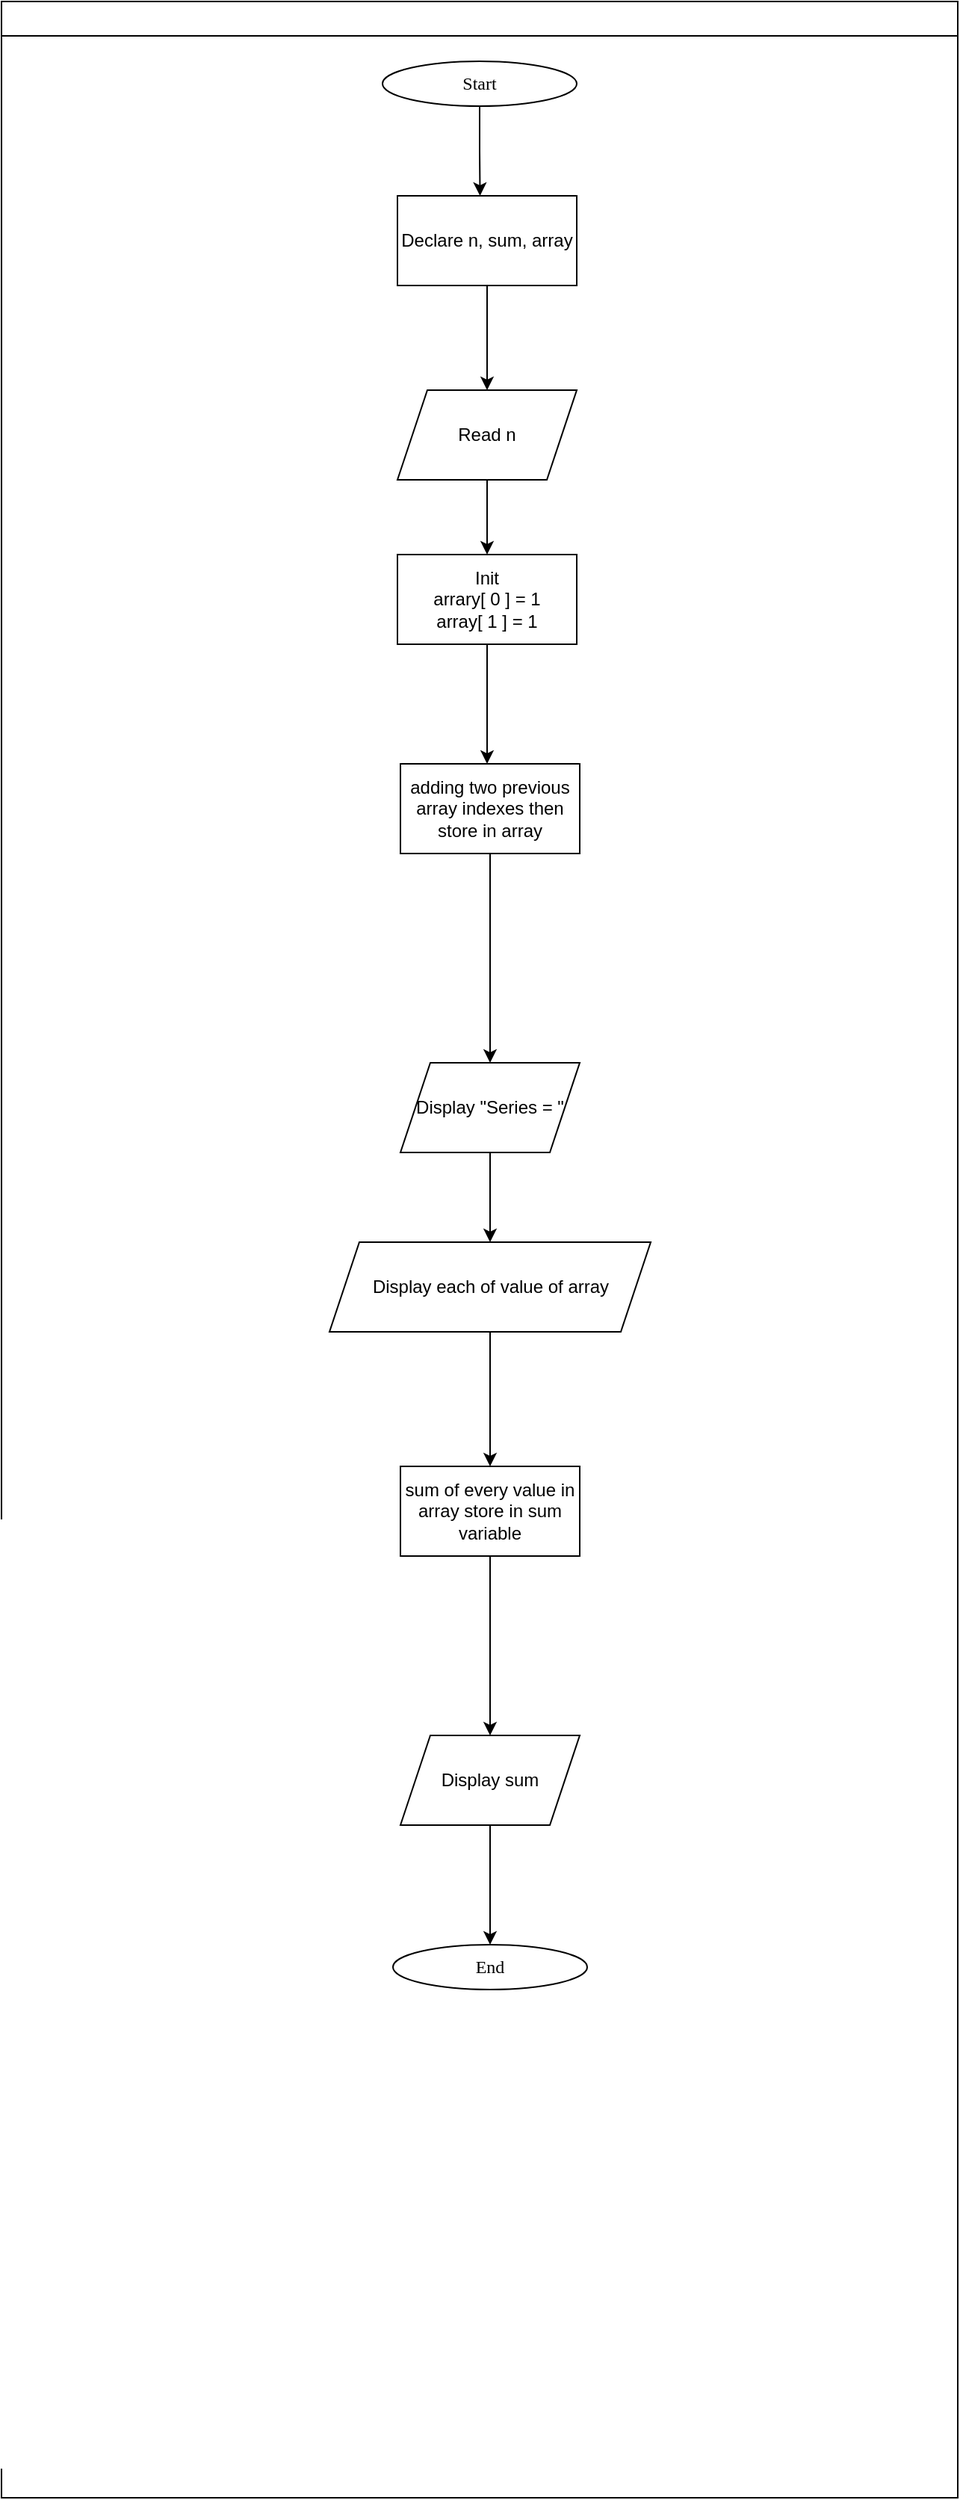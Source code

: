 <mxfile version="25.0.3">
  <diagram id="C5RBs43oDa-KdzZeNtuy" name="Page-1">
    <mxGraphModel dx="1699" dy="477" grid="1" gridSize="10" guides="1" tooltips="1" connect="1" arrows="1" fold="1" page="1" pageScale="1" pageWidth="827" pageHeight="1169" math="0" shadow="0">
      <root>
        <mxCell id="WIyWlLk6GJQsqaUBKTNV-0" />
        <mxCell id="WIyWlLk6GJQsqaUBKTNV-1" parent="WIyWlLk6GJQsqaUBKTNV-0" />
        <mxCell id="mvioNwK95yMqdUQ73LqQ-36" value="" style="swimlane;fontFamily=Sarabun;fontSource=https%3A%2F%2Ffonts.googleapis.com%2Fcss%3Ffamily%3DSarabun;" parent="WIyWlLk6GJQsqaUBKTNV-1" vertex="1">
          <mxGeometry x="-740" y="60" width="640" height="1670" as="geometry" />
        </mxCell>
        <mxCell id="JBCHaNcfTczLMrVH9G6V-0" style="edgeStyle=orthogonalEdgeStyle;rounded=0;orthogonalLoop=1;jettySize=auto;html=1;exitX=0.5;exitY=1;exitDx=0;exitDy=0;" parent="mvioNwK95yMqdUQ73LqQ-36" source="mvioNwK95yMqdUQ73LqQ-35" edge="1">
          <mxGeometry relative="1" as="geometry">
            <mxPoint x="320.276" y="130" as="targetPoint" />
          </mxGeometry>
        </mxCell>
        <mxCell id="mvioNwK95yMqdUQ73LqQ-35" value="&lt;font data-font-src=&quot;https://fonts.googleapis.com/css?family=Sarabun&quot; face=&quot;Sarabun&quot;&gt;Start&lt;/font&gt;" style="ellipse;whiteSpace=wrap;html=1;" parent="mvioNwK95yMqdUQ73LqQ-36" vertex="1">
          <mxGeometry x="255" y="40" width="130" height="30" as="geometry" />
        </mxCell>
        <mxCell id="zIMDeQThZQWcED3z6UJm-5" style="edgeStyle=orthogonalEdgeStyle;rounded=0;orthogonalLoop=1;jettySize=auto;html=1;" edge="1" parent="mvioNwK95yMqdUQ73LqQ-36" source="zIMDeQThZQWcED3z6UJm-0">
          <mxGeometry relative="1" as="geometry">
            <mxPoint x="325" y="370" as="targetPoint" />
          </mxGeometry>
        </mxCell>
        <mxCell id="zIMDeQThZQWcED3z6UJm-0" value="Read n" style="shape=parallelogram;perimeter=parallelogramPerimeter;whiteSpace=wrap;html=1;fixedSize=1;" vertex="1" parent="mvioNwK95yMqdUQ73LqQ-36">
          <mxGeometry x="265" y="260" width="120" height="60" as="geometry" />
        </mxCell>
        <mxCell id="zIMDeQThZQWcED3z6UJm-2" style="edgeStyle=orthogonalEdgeStyle;rounded=0;orthogonalLoop=1;jettySize=auto;html=1;" edge="1" parent="mvioNwK95yMqdUQ73LqQ-36" source="zIMDeQThZQWcED3z6UJm-1" target="zIMDeQThZQWcED3z6UJm-0">
          <mxGeometry relative="1" as="geometry" />
        </mxCell>
        <mxCell id="zIMDeQThZQWcED3z6UJm-1" value="Declare n, sum, array" style="rounded=0;whiteSpace=wrap;html=1;" vertex="1" parent="mvioNwK95yMqdUQ73LqQ-36">
          <mxGeometry x="265" y="130" width="120" height="60" as="geometry" />
        </mxCell>
        <mxCell id="zIMDeQThZQWcED3z6UJm-6" style="edgeStyle=orthogonalEdgeStyle;rounded=0;orthogonalLoop=1;jettySize=auto;html=1;" edge="1" parent="mvioNwK95yMqdUQ73LqQ-36" source="zIMDeQThZQWcED3z6UJm-3">
          <mxGeometry relative="1" as="geometry">
            <mxPoint x="325" y="510" as="targetPoint" />
          </mxGeometry>
        </mxCell>
        <mxCell id="zIMDeQThZQWcED3z6UJm-3" value="&lt;div&gt;Init&lt;/div&gt;arrary[ 0 ] = 1&lt;div&gt;array[ 1 ] = 1&lt;/div&gt;" style="rounded=0;whiteSpace=wrap;html=1;" vertex="1" parent="mvioNwK95yMqdUQ73LqQ-36">
          <mxGeometry x="265" y="370" width="120" height="60" as="geometry" />
        </mxCell>
        <mxCell id="zIMDeQThZQWcED3z6UJm-8" style="edgeStyle=orthogonalEdgeStyle;rounded=0;orthogonalLoop=1;jettySize=auto;html=1;" edge="1" parent="mvioNwK95yMqdUQ73LqQ-36" source="zIMDeQThZQWcED3z6UJm-7">
          <mxGeometry relative="1" as="geometry">
            <mxPoint x="327" y="710" as="targetPoint" />
          </mxGeometry>
        </mxCell>
        <mxCell id="zIMDeQThZQWcED3z6UJm-7" value="adding two previous array indexes then store in array" style="rounded=0;whiteSpace=wrap;html=1;" vertex="1" parent="mvioNwK95yMqdUQ73LqQ-36">
          <mxGeometry x="267" y="510" width="120" height="60" as="geometry" />
        </mxCell>
        <mxCell id="zIMDeQThZQWcED3z6UJm-10" style="edgeStyle=orthogonalEdgeStyle;rounded=0;orthogonalLoop=1;jettySize=auto;html=1;" edge="1" parent="mvioNwK95yMqdUQ73LqQ-36" source="zIMDeQThZQWcED3z6UJm-9">
          <mxGeometry relative="1" as="geometry">
            <mxPoint x="327" y="830" as="targetPoint" />
          </mxGeometry>
        </mxCell>
        <mxCell id="zIMDeQThZQWcED3z6UJm-9" value="Display &quot;Series = &quot;" style="shape=parallelogram;perimeter=parallelogramPerimeter;whiteSpace=wrap;html=1;fixedSize=1;" vertex="1" parent="mvioNwK95yMqdUQ73LqQ-36">
          <mxGeometry x="267" y="710" width="120" height="60" as="geometry" />
        </mxCell>
        <mxCell id="zIMDeQThZQWcED3z6UJm-14" style="edgeStyle=orthogonalEdgeStyle;rounded=0;orthogonalLoop=1;jettySize=auto;html=1;" edge="1" parent="mvioNwK95yMqdUQ73LqQ-36" source="zIMDeQThZQWcED3z6UJm-11">
          <mxGeometry relative="1" as="geometry">
            <mxPoint x="327" y="980" as="targetPoint" />
          </mxGeometry>
        </mxCell>
        <mxCell id="zIMDeQThZQWcED3z6UJm-11" value="Display each of value of array" style="shape=parallelogram;perimeter=parallelogramPerimeter;whiteSpace=wrap;html=1;fixedSize=1;" vertex="1" parent="mvioNwK95yMqdUQ73LqQ-36">
          <mxGeometry x="219.5" y="830" width="215" height="60" as="geometry" />
        </mxCell>
        <mxCell id="zIMDeQThZQWcED3z6UJm-17" style="edgeStyle=orthogonalEdgeStyle;rounded=0;orthogonalLoop=1;jettySize=auto;html=1;" edge="1" parent="mvioNwK95yMqdUQ73LqQ-36" source="zIMDeQThZQWcED3z6UJm-15">
          <mxGeometry relative="1" as="geometry">
            <mxPoint x="327" y="1160" as="targetPoint" />
          </mxGeometry>
        </mxCell>
        <mxCell id="zIMDeQThZQWcED3z6UJm-15" value="sum of every value in array store in sum variable" style="rounded=0;whiteSpace=wrap;html=1;" vertex="1" parent="mvioNwK95yMqdUQ73LqQ-36">
          <mxGeometry x="267" y="980" width="120" height="60" as="geometry" />
        </mxCell>
        <mxCell id="zIMDeQThZQWcED3z6UJm-19" style="edgeStyle=orthogonalEdgeStyle;rounded=0;orthogonalLoop=1;jettySize=auto;html=1;" edge="1" parent="mvioNwK95yMqdUQ73LqQ-36" source="zIMDeQThZQWcED3z6UJm-18">
          <mxGeometry relative="1" as="geometry">
            <mxPoint x="327" y="1300" as="targetPoint" />
          </mxGeometry>
        </mxCell>
        <mxCell id="zIMDeQThZQWcED3z6UJm-18" value="Display sum" style="shape=parallelogram;perimeter=parallelogramPerimeter;whiteSpace=wrap;html=1;fixedSize=1;" vertex="1" parent="mvioNwK95yMqdUQ73LqQ-36">
          <mxGeometry x="267" y="1160" width="120" height="60" as="geometry" />
        </mxCell>
        <mxCell id="zIMDeQThZQWcED3z6UJm-20" value="&lt;font data-font-src=&quot;https://fonts.googleapis.com/css?family=Sarabun&quot; face=&quot;Sarabun&quot;&gt;End&lt;/font&gt;" style="ellipse;whiteSpace=wrap;html=1;" vertex="1" parent="mvioNwK95yMqdUQ73LqQ-36">
          <mxGeometry x="262" y="1300" width="130" height="30" as="geometry" />
        </mxCell>
      </root>
    </mxGraphModel>
  </diagram>
</mxfile>
